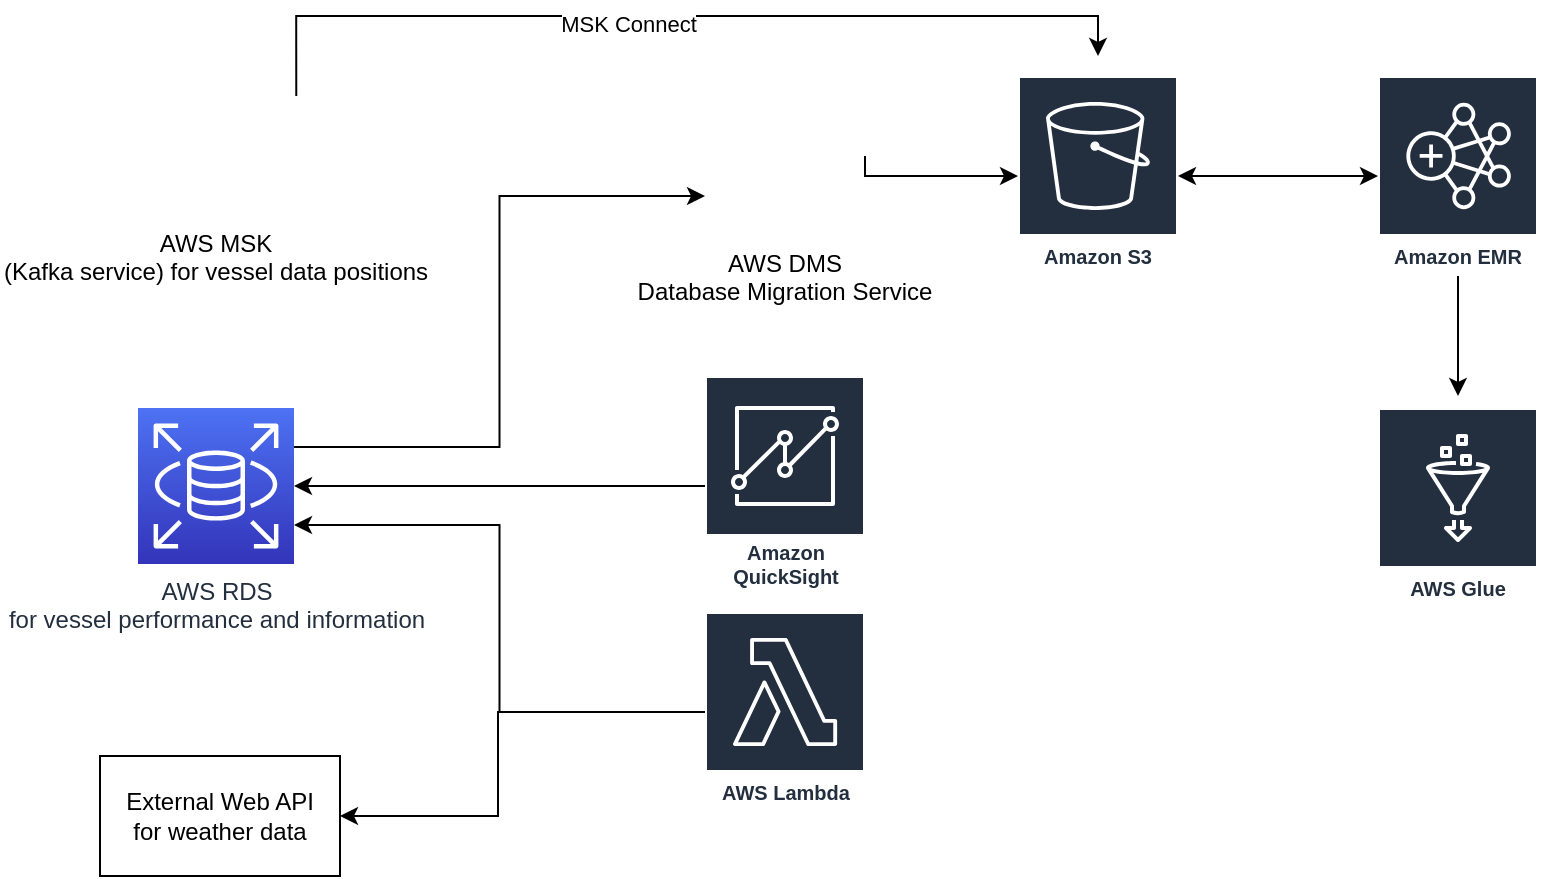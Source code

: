 <mxfile version="19.0.0" type="device"><diagram id="-QKqVGHctN70TM5tixdk" name="Page-1"><mxGraphModel dx="1009" dy="477" grid="1" gridSize="10" guides="1" tooltips="1" connect="1" arrows="1" fold="1" page="1" pageScale="1" pageWidth="827" pageHeight="1169" math="0" shadow="0"><root><mxCell id="0"/><mxCell id="1" parent="0"/><mxCell id="_HTD2q8idqHpVgzFYTvr-19" style="edgeStyle=orthogonalEdgeStyle;rounded=0;orthogonalLoop=1;jettySize=auto;html=1;exitX=1;exitY=0.25;exitDx=0;exitDy=0;" edge="1" parent="1" source="iHoRPi4u4yc2C1mz5vxp-2"><mxGeometry relative="1" as="geometry"><mxPoint x="570" y="70" as="targetPoint"/><Array as="points"><mxPoint x="169" y="50"/><mxPoint x="570" y="50"/></Array></mxGeometry></mxCell><mxCell id="_HTD2q8idqHpVgzFYTvr-20" value="MSK Connect" style="edgeLabel;html=1;align=center;verticalAlign=middle;resizable=0;points=[];" vertex="1" connectable="0" parent="_HTD2q8idqHpVgzFYTvr-19"><mxGeometry x="-0.103" y="-4" relative="1" as="geometry"><mxPoint x="-1" as="offset"/></mxGeometry></mxCell><mxCell id="iHoRPi4u4yc2C1mz5vxp-2" value="AWS MSK&#10;(Kafka service) for vessel data positions" style="shape=image;verticalLabelPosition=bottom;labelBackgroundColor=default;verticalAlign=top;aspect=fixed;imageAspect=0;image=https://d11wkw82a69pyn.cloudfront.net/data-reply/siteassets/images/landingkafka/kafka%20icon%20msk.png;" parent="1" vertex="1"><mxGeometry x="88.86" y="70" width="80.28" height="80.03" as="geometry"/></mxCell><mxCell id="_HTD2q8idqHpVgzFYTvr-12" style="edgeStyle=orthogonalEdgeStyle;rounded=0;orthogonalLoop=1;jettySize=auto;html=1;exitX=1;exitY=0.25;exitDx=0;exitDy=0;exitPerimeter=0;entryX=0;entryY=0.75;entryDx=0;entryDy=0;" edge="1" parent="1" source="iHoRPi4u4yc2C1mz5vxp-6" target="_HTD2q8idqHpVgzFYTvr-15"><mxGeometry relative="1" as="geometry"><mxPoint x="290" y="220" as="targetPoint"/></mxGeometry></mxCell><mxCell id="iHoRPi4u4yc2C1mz5vxp-6" value="AWS RDS &lt;br&gt;for vessel performance and information" style="sketch=0;points=[[0,0,0],[0.25,0,0],[0.5,0,0],[0.75,0,0],[1,0,0],[0,1,0],[0.25,1,0],[0.5,1,0],[0.75,1,0],[1,1,0],[0,0.25,0],[0,0.5,0],[0,0.75,0],[1,0.25,0],[1,0.5,0],[1,0.75,0]];outlineConnect=0;fontColor=#232F3E;gradientColor=#4D72F3;gradientDirection=north;fillColor=#3334B9;strokeColor=#ffffff;dashed=0;verticalLabelPosition=bottom;verticalAlign=top;align=center;html=1;fontSize=12;fontStyle=0;aspect=fixed;shape=mxgraph.aws4.resourceIcon;resIcon=mxgraph.aws4.rds;" parent="1" vertex="1"><mxGeometry x="90" y="246" width="78" height="78" as="geometry"/></mxCell><mxCell id="iHoRPi4u4yc2C1mz5vxp-9" value="External Web API&lt;br&gt;for weather data" style="rounded=0;whiteSpace=wrap;html=1;" parent="1" vertex="1"><mxGeometry x="71" y="420" width="120" height="60" as="geometry"/></mxCell><mxCell id="_HTD2q8idqHpVgzFYTvr-23" style="edgeStyle=orthogonalEdgeStyle;rounded=0;orthogonalLoop=1;jettySize=auto;html=1;" edge="1" parent="1" source="iHoRPi4u4yc2C1mz5vxp-26"><mxGeometry relative="1" as="geometry"><mxPoint x="750" y="240" as="targetPoint"/></mxGeometry></mxCell><mxCell id="iHoRPi4u4yc2C1mz5vxp-26" value="Amazon EMR" style="sketch=0;outlineConnect=0;fontColor=#232F3E;gradientColor=none;strokeColor=#ffffff;fillColor=#232F3E;dashed=0;verticalLabelPosition=middle;verticalAlign=bottom;align=center;html=1;whiteSpace=wrap;fontSize=10;fontStyle=1;spacing=3;shape=mxgraph.aws4.productIcon;prIcon=mxgraph.aws4.emr;" parent="1" vertex="1"><mxGeometry x="710" y="80" width="80" height="100" as="geometry"/></mxCell><mxCell id="_HTD2q8idqHpVgzFYTvr-2" style="edgeStyle=orthogonalEdgeStyle;rounded=0;orthogonalLoop=1;jettySize=auto;html=1;entryX=1;entryY=0.5;entryDx=0;entryDy=0;" edge="1" parent="1" source="_HTD2q8idqHpVgzFYTvr-1" target="iHoRPi4u4yc2C1mz5vxp-9"><mxGeometry relative="1" as="geometry"><Array as="points"><mxPoint x="270" y="398"/><mxPoint x="270" y="450"/></Array></mxGeometry></mxCell><mxCell id="_HTD2q8idqHpVgzFYTvr-3" style="edgeStyle=orthogonalEdgeStyle;rounded=0;orthogonalLoop=1;jettySize=auto;html=1;entryX=1;entryY=0.75;entryDx=0;entryDy=0;entryPerimeter=0;" edge="1" parent="1" source="_HTD2q8idqHpVgzFYTvr-1" target="iHoRPi4u4yc2C1mz5vxp-6"><mxGeometry relative="1" as="geometry"/></mxCell><mxCell id="_HTD2q8idqHpVgzFYTvr-1" value="AWS Lambda" style="sketch=0;outlineConnect=0;fontColor=#232F3E;gradientColor=none;strokeColor=#ffffff;fillColor=#232F3E;dashed=0;verticalLabelPosition=middle;verticalAlign=bottom;align=center;html=1;whiteSpace=wrap;fontSize=10;fontStyle=1;spacing=3;shape=mxgraph.aws4.productIcon;prIcon=mxgraph.aws4.lambda;" vertex="1" parent="1"><mxGeometry x="373.5" y="348" width="80" height="100" as="geometry"/></mxCell><mxCell id="_HTD2q8idqHpVgzFYTvr-6" style="edgeStyle=orthogonalEdgeStyle;rounded=0;orthogonalLoop=1;jettySize=auto;html=1;entryX=1;entryY=0.5;entryDx=0;entryDy=0;entryPerimeter=0;" edge="1" parent="1" source="_HTD2q8idqHpVgzFYTvr-4" target="iHoRPi4u4yc2C1mz5vxp-6"><mxGeometry relative="1" as="geometry"/></mxCell><mxCell id="_HTD2q8idqHpVgzFYTvr-4" value="Amazon QuickSight" style="sketch=0;outlineConnect=0;fontColor=#232F3E;gradientColor=none;strokeColor=#ffffff;fillColor=#232F3E;dashed=0;verticalLabelPosition=middle;verticalAlign=bottom;align=center;html=1;whiteSpace=wrap;fontSize=10;fontStyle=1;spacing=3;shape=mxgraph.aws4.productIcon;prIcon=mxgraph.aws4.quicksight;" vertex="1" parent="1"><mxGeometry x="373.5" y="230" width="80" height="110" as="geometry"/></mxCell><mxCell id="_HTD2q8idqHpVgzFYTvr-17" style="edgeStyle=orthogonalEdgeStyle;rounded=0;orthogonalLoop=1;jettySize=auto;html=1;exitX=1;exitY=0.5;exitDx=0;exitDy=0;" edge="1" parent="1" source="_HTD2q8idqHpVgzFYTvr-15" target="_HTD2q8idqHpVgzFYTvr-16"><mxGeometry relative="1" as="geometry"><Array as="points"><mxPoint x="453" y="130"/></Array></mxGeometry></mxCell><mxCell id="_HTD2q8idqHpVgzFYTvr-15" value="AWS DMS&#10;Database Migration Service" style="shape=image;verticalLabelPosition=bottom;labelBackgroundColor=default;verticalAlign=top;aspect=fixed;imageAspect=0;image=https://www.gliffy.com/sites/default/files/image/2020-06/AWS-Database-Migration-Service_dark-bg.png;" vertex="1" parent="1"><mxGeometry x="373.5" y="80" width="80" height="80" as="geometry"/></mxCell><mxCell id="_HTD2q8idqHpVgzFYTvr-16" value="Amazon S3" style="sketch=0;outlineConnect=0;fontColor=#232F3E;gradientColor=none;strokeColor=#ffffff;fillColor=#232F3E;dashed=0;verticalLabelPosition=middle;verticalAlign=bottom;align=center;html=1;whiteSpace=wrap;fontSize=10;fontStyle=1;spacing=3;shape=mxgraph.aws4.productIcon;prIcon=mxgraph.aws4.s3;" vertex="1" parent="1"><mxGeometry x="530" y="80" width="80" height="100" as="geometry"/></mxCell><mxCell id="_HTD2q8idqHpVgzFYTvr-18" value="" style="endArrow=classic;startArrow=classic;html=1;rounded=0;" edge="1" parent="1" source="_HTD2q8idqHpVgzFYTvr-16" target="iHoRPi4u4yc2C1mz5vxp-26"><mxGeometry width="50" height="50" relative="1" as="geometry"><mxPoint x="630" y="230" as="sourcePoint"/><mxPoint x="700" y="120" as="targetPoint"/></mxGeometry></mxCell><mxCell id="_HTD2q8idqHpVgzFYTvr-21" value="AWS Glue" style="sketch=0;outlineConnect=0;fontColor=#232F3E;gradientColor=none;strokeColor=#ffffff;fillColor=#232F3E;dashed=0;verticalLabelPosition=middle;verticalAlign=bottom;align=center;html=1;whiteSpace=wrap;fontSize=10;fontStyle=1;spacing=3;shape=mxgraph.aws4.productIcon;prIcon=mxgraph.aws4.glue;" vertex="1" parent="1"><mxGeometry x="710" y="246" width="80" height="100" as="geometry"/></mxCell></root></mxGraphModel></diagram></mxfile>